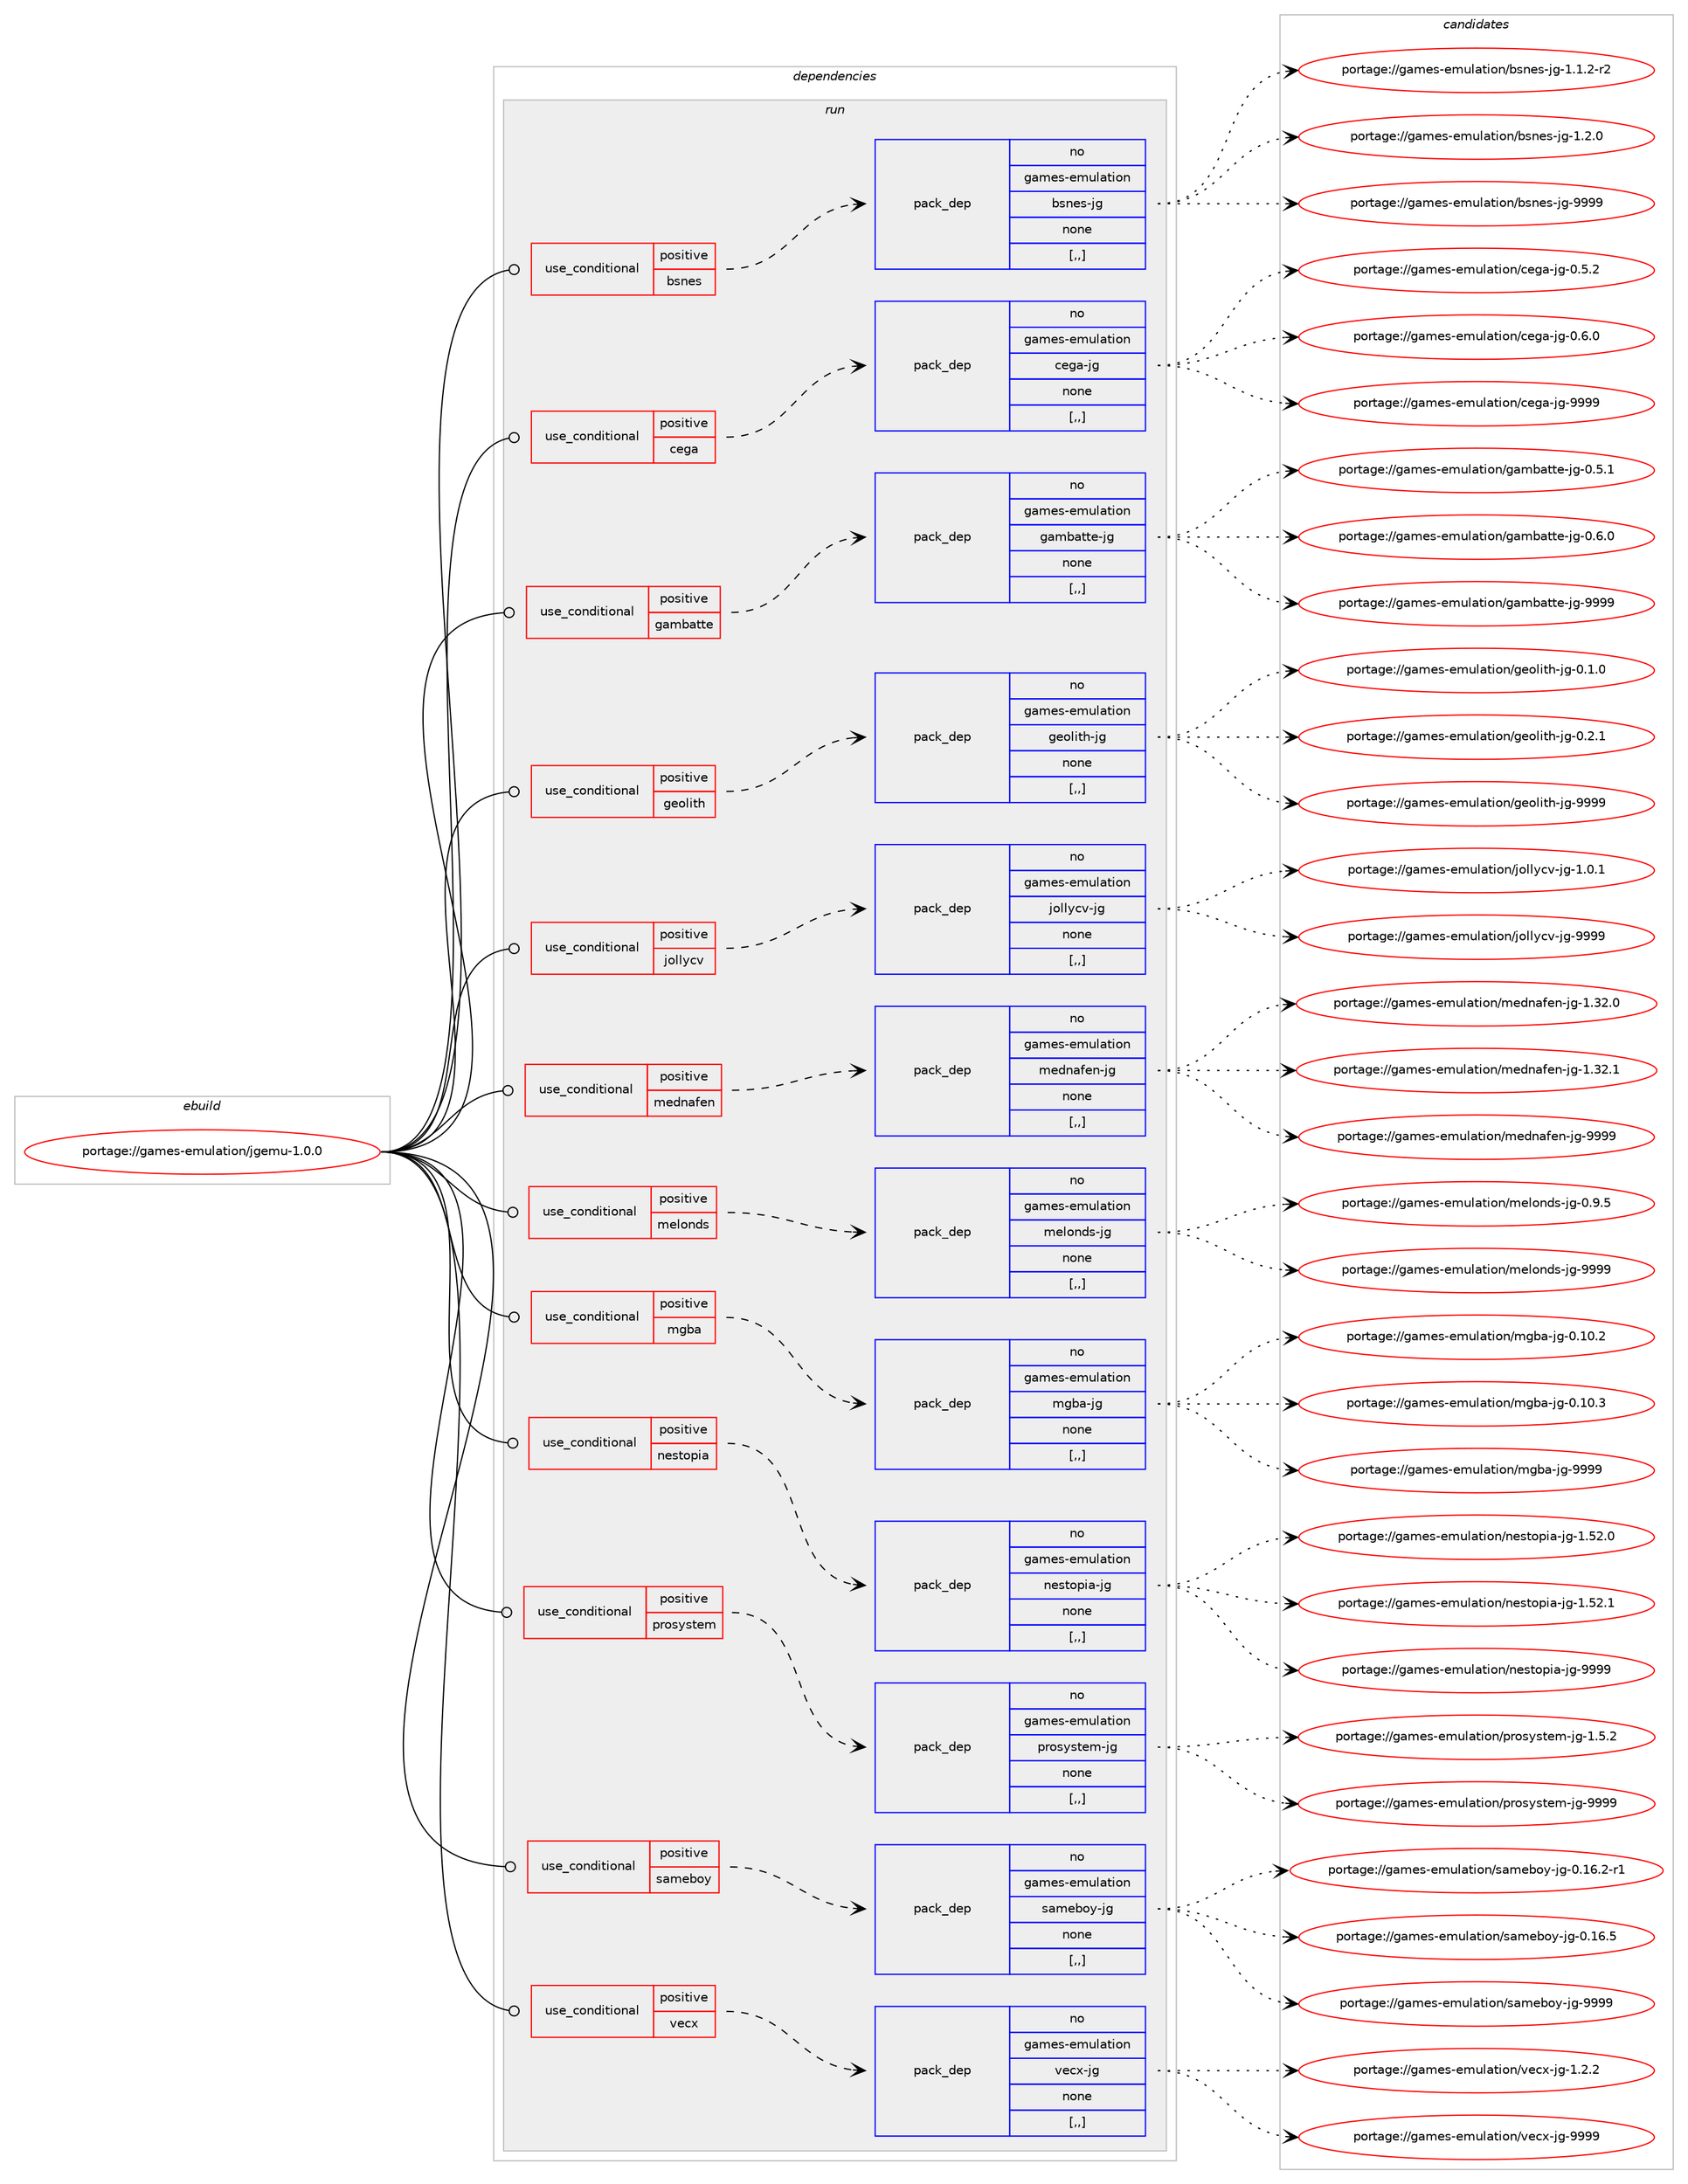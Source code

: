 digraph prolog {

# *************
# Graph options
# *************

newrank=true;
concentrate=true;
compound=true;
graph [rankdir=LR,fontname=Helvetica,fontsize=10,ranksep=1.5];#, ranksep=2.5, nodesep=0.2];
edge  [arrowhead=vee];
node  [fontname=Helvetica,fontsize=10];

# **********
# The ebuild
# **********

subgraph cluster_leftcol {
color=gray;
rank=same;
label=<<i>ebuild</i>>;
id [label="portage://games-emulation/jgemu-1.0.0", color=red, width=4, href="../games-emulation/jgemu-1.0.0.svg"];
}

# ****************
# The dependencies
# ****************

subgraph cluster_midcol {
color=gray;
label=<<i>dependencies</i>>;
subgraph cluster_compile {
fillcolor="#eeeeee";
style=filled;
label=<<i>compile</i>>;
}
subgraph cluster_compileandrun {
fillcolor="#eeeeee";
style=filled;
label=<<i>compile and run</i>>;
}
subgraph cluster_run {
fillcolor="#eeeeee";
style=filled;
label=<<i>run</i>>;
subgraph cond61903 {
dependency222806 [label=<<TABLE BORDER="0" CELLBORDER="1" CELLSPACING="0" CELLPADDING="4"><TR><TD ROWSPAN="3" CELLPADDING="10">use_conditional</TD></TR><TR><TD>positive</TD></TR><TR><TD>bsnes</TD></TR></TABLE>>, shape=none, color=red];
subgraph pack159432 {
dependency222807 [label=<<TABLE BORDER="0" CELLBORDER="1" CELLSPACING="0" CELLPADDING="4" WIDTH="220"><TR><TD ROWSPAN="6" CELLPADDING="30">pack_dep</TD></TR><TR><TD WIDTH="110">no</TD></TR><TR><TD>games-emulation</TD></TR><TR><TD>bsnes-jg</TD></TR><TR><TD>none</TD></TR><TR><TD>[,,]</TD></TR></TABLE>>, shape=none, color=blue];
}
dependency222806:e -> dependency222807:w [weight=20,style="dashed",arrowhead="vee"];
}
id:e -> dependency222806:w [weight=20,style="solid",arrowhead="odot"];
subgraph cond61904 {
dependency222808 [label=<<TABLE BORDER="0" CELLBORDER="1" CELLSPACING="0" CELLPADDING="4"><TR><TD ROWSPAN="3" CELLPADDING="10">use_conditional</TD></TR><TR><TD>positive</TD></TR><TR><TD>cega</TD></TR></TABLE>>, shape=none, color=red];
subgraph pack159433 {
dependency222809 [label=<<TABLE BORDER="0" CELLBORDER="1" CELLSPACING="0" CELLPADDING="4" WIDTH="220"><TR><TD ROWSPAN="6" CELLPADDING="30">pack_dep</TD></TR><TR><TD WIDTH="110">no</TD></TR><TR><TD>games-emulation</TD></TR><TR><TD>cega-jg</TD></TR><TR><TD>none</TD></TR><TR><TD>[,,]</TD></TR></TABLE>>, shape=none, color=blue];
}
dependency222808:e -> dependency222809:w [weight=20,style="dashed",arrowhead="vee"];
}
id:e -> dependency222808:w [weight=20,style="solid",arrowhead="odot"];
subgraph cond61905 {
dependency222810 [label=<<TABLE BORDER="0" CELLBORDER="1" CELLSPACING="0" CELLPADDING="4"><TR><TD ROWSPAN="3" CELLPADDING="10">use_conditional</TD></TR><TR><TD>positive</TD></TR><TR><TD>gambatte</TD></TR></TABLE>>, shape=none, color=red];
subgraph pack159434 {
dependency222811 [label=<<TABLE BORDER="0" CELLBORDER="1" CELLSPACING="0" CELLPADDING="4" WIDTH="220"><TR><TD ROWSPAN="6" CELLPADDING="30">pack_dep</TD></TR><TR><TD WIDTH="110">no</TD></TR><TR><TD>games-emulation</TD></TR><TR><TD>gambatte-jg</TD></TR><TR><TD>none</TD></TR><TR><TD>[,,]</TD></TR></TABLE>>, shape=none, color=blue];
}
dependency222810:e -> dependency222811:w [weight=20,style="dashed",arrowhead="vee"];
}
id:e -> dependency222810:w [weight=20,style="solid",arrowhead="odot"];
subgraph cond61906 {
dependency222812 [label=<<TABLE BORDER="0" CELLBORDER="1" CELLSPACING="0" CELLPADDING="4"><TR><TD ROWSPAN="3" CELLPADDING="10">use_conditional</TD></TR><TR><TD>positive</TD></TR><TR><TD>geolith</TD></TR></TABLE>>, shape=none, color=red];
subgraph pack159435 {
dependency222813 [label=<<TABLE BORDER="0" CELLBORDER="1" CELLSPACING="0" CELLPADDING="4" WIDTH="220"><TR><TD ROWSPAN="6" CELLPADDING="30">pack_dep</TD></TR><TR><TD WIDTH="110">no</TD></TR><TR><TD>games-emulation</TD></TR><TR><TD>geolith-jg</TD></TR><TR><TD>none</TD></TR><TR><TD>[,,]</TD></TR></TABLE>>, shape=none, color=blue];
}
dependency222812:e -> dependency222813:w [weight=20,style="dashed",arrowhead="vee"];
}
id:e -> dependency222812:w [weight=20,style="solid",arrowhead="odot"];
subgraph cond61907 {
dependency222814 [label=<<TABLE BORDER="0" CELLBORDER="1" CELLSPACING="0" CELLPADDING="4"><TR><TD ROWSPAN="3" CELLPADDING="10">use_conditional</TD></TR><TR><TD>positive</TD></TR><TR><TD>jollycv</TD></TR></TABLE>>, shape=none, color=red];
subgraph pack159436 {
dependency222815 [label=<<TABLE BORDER="0" CELLBORDER="1" CELLSPACING="0" CELLPADDING="4" WIDTH="220"><TR><TD ROWSPAN="6" CELLPADDING="30">pack_dep</TD></TR><TR><TD WIDTH="110">no</TD></TR><TR><TD>games-emulation</TD></TR><TR><TD>jollycv-jg</TD></TR><TR><TD>none</TD></TR><TR><TD>[,,]</TD></TR></TABLE>>, shape=none, color=blue];
}
dependency222814:e -> dependency222815:w [weight=20,style="dashed",arrowhead="vee"];
}
id:e -> dependency222814:w [weight=20,style="solid",arrowhead="odot"];
subgraph cond61908 {
dependency222816 [label=<<TABLE BORDER="0" CELLBORDER="1" CELLSPACING="0" CELLPADDING="4"><TR><TD ROWSPAN="3" CELLPADDING="10">use_conditional</TD></TR><TR><TD>positive</TD></TR><TR><TD>mednafen</TD></TR></TABLE>>, shape=none, color=red];
subgraph pack159437 {
dependency222817 [label=<<TABLE BORDER="0" CELLBORDER="1" CELLSPACING="0" CELLPADDING="4" WIDTH="220"><TR><TD ROWSPAN="6" CELLPADDING="30">pack_dep</TD></TR><TR><TD WIDTH="110">no</TD></TR><TR><TD>games-emulation</TD></TR><TR><TD>mednafen-jg</TD></TR><TR><TD>none</TD></TR><TR><TD>[,,]</TD></TR></TABLE>>, shape=none, color=blue];
}
dependency222816:e -> dependency222817:w [weight=20,style="dashed",arrowhead="vee"];
}
id:e -> dependency222816:w [weight=20,style="solid",arrowhead="odot"];
subgraph cond61909 {
dependency222818 [label=<<TABLE BORDER="0" CELLBORDER="1" CELLSPACING="0" CELLPADDING="4"><TR><TD ROWSPAN="3" CELLPADDING="10">use_conditional</TD></TR><TR><TD>positive</TD></TR><TR><TD>melonds</TD></TR></TABLE>>, shape=none, color=red];
subgraph pack159438 {
dependency222819 [label=<<TABLE BORDER="0" CELLBORDER="1" CELLSPACING="0" CELLPADDING="4" WIDTH="220"><TR><TD ROWSPAN="6" CELLPADDING="30">pack_dep</TD></TR><TR><TD WIDTH="110">no</TD></TR><TR><TD>games-emulation</TD></TR><TR><TD>melonds-jg</TD></TR><TR><TD>none</TD></TR><TR><TD>[,,]</TD></TR></TABLE>>, shape=none, color=blue];
}
dependency222818:e -> dependency222819:w [weight=20,style="dashed",arrowhead="vee"];
}
id:e -> dependency222818:w [weight=20,style="solid",arrowhead="odot"];
subgraph cond61910 {
dependency222820 [label=<<TABLE BORDER="0" CELLBORDER="1" CELLSPACING="0" CELLPADDING="4"><TR><TD ROWSPAN="3" CELLPADDING="10">use_conditional</TD></TR><TR><TD>positive</TD></TR><TR><TD>mgba</TD></TR></TABLE>>, shape=none, color=red];
subgraph pack159439 {
dependency222821 [label=<<TABLE BORDER="0" CELLBORDER="1" CELLSPACING="0" CELLPADDING="4" WIDTH="220"><TR><TD ROWSPAN="6" CELLPADDING="30">pack_dep</TD></TR><TR><TD WIDTH="110">no</TD></TR><TR><TD>games-emulation</TD></TR><TR><TD>mgba-jg</TD></TR><TR><TD>none</TD></TR><TR><TD>[,,]</TD></TR></TABLE>>, shape=none, color=blue];
}
dependency222820:e -> dependency222821:w [weight=20,style="dashed",arrowhead="vee"];
}
id:e -> dependency222820:w [weight=20,style="solid",arrowhead="odot"];
subgraph cond61911 {
dependency222822 [label=<<TABLE BORDER="0" CELLBORDER="1" CELLSPACING="0" CELLPADDING="4"><TR><TD ROWSPAN="3" CELLPADDING="10">use_conditional</TD></TR><TR><TD>positive</TD></TR><TR><TD>nestopia</TD></TR></TABLE>>, shape=none, color=red];
subgraph pack159440 {
dependency222823 [label=<<TABLE BORDER="0" CELLBORDER="1" CELLSPACING="0" CELLPADDING="4" WIDTH="220"><TR><TD ROWSPAN="6" CELLPADDING="30">pack_dep</TD></TR><TR><TD WIDTH="110">no</TD></TR><TR><TD>games-emulation</TD></TR><TR><TD>nestopia-jg</TD></TR><TR><TD>none</TD></TR><TR><TD>[,,]</TD></TR></TABLE>>, shape=none, color=blue];
}
dependency222822:e -> dependency222823:w [weight=20,style="dashed",arrowhead="vee"];
}
id:e -> dependency222822:w [weight=20,style="solid",arrowhead="odot"];
subgraph cond61912 {
dependency222824 [label=<<TABLE BORDER="0" CELLBORDER="1" CELLSPACING="0" CELLPADDING="4"><TR><TD ROWSPAN="3" CELLPADDING="10">use_conditional</TD></TR><TR><TD>positive</TD></TR><TR><TD>prosystem</TD></TR></TABLE>>, shape=none, color=red];
subgraph pack159441 {
dependency222825 [label=<<TABLE BORDER="0" CELLBORDER="1" CELLSPACING="0" CELLPADDING="4" WIDTH="220"><TR><TD ROWSPAN="6" CELLPADDING="30">pack_dep</TD></TR><TR><TD WIDTH="110">no</TD></TR><TR><TD>games-emulation</TD></TR><TR><TD>prosystem-jg</TD></TR><TR><TD>none</TD></TR><TR><TD>[,,]</TD></TR></TABLE>>, shape=none, color=blue];
}
dependency222824:e -> dependency222825:w [weight=20,style="dashed",arrowhead="vee"];
}
id:e -> dependency222824:w [weight=20,style="solid",arrowhead="odot"];
subgraph cond61913 {
dependency222826 [label=<<TABLE BORDER="0" CELLBORDER="1" CELLSPACING="0" CELLPADDING="4"><TR><TD ROWSPAN="3" CELLPADDING="10">use_conditional</TD></TR><TR><TD>positive</TD></TR><TR><TD>sameboy</TD></TR></TABLE>>, shape=none, color=red];
subgraph pack159442 {
dependency222827 [label=<<TABLE BORDER="0" CELLBORDER="1" CELLSPACING="0" CELLPADDING="4" WIDTH="220"><TR><TD ROWSPAN="6" CELLPADDING="30">pack_dep</TD></TR><TR><TD WIDTH="110">no</TD></TR><TR><TD>games-emulation</TD></TR><TR><TD>sameboy-jg</TD></TR><TR><TD>none</TD></TR><TR><TD>[,,]</TD></TR></TABLE>>, shape=none, color=blue];
}
dependency222826:e -> dependency222827:w [weight=20,style="dashed",arrowhead="vee"];
}
id:e -> dependency222826:w [weight=20,style="solid",arrowhead="odot"];
subgraph cond61914 {
dependency222828 [label=<<TABLE BORDER="0" CELLBORDER="1" CELLSPACING="0" CELLPADDING="4"><TR><TD ROWSPAN="3" CELLPADDING="10">use_conditional</TD></TR><TR><TD>positive</TD></TR><TR><TD>vecx</TD></TR></TABLE>>, shape=none, color=red];
subgraph pack159443 {
dependency222829 [label=<<TABLE BORDER="0" CELLBORDER="1" CELLSPACING="0" CELLPADDING="4" WIDTH="220"><TR><TD ROWSPAN="6" CELLPADDING="30">pack_dep</TD></TR><TR><TD WIDTH="110">no</TD></TR><TR><TD>games-emulation</TD></TR><TR><TD>vecx-jg</TD></TR><TR><TD>none</TD></TR><TR><TD>[,,]</TD></TR></TABLE>>, shape=none, color=blue];
}
dependency222828:e -> dependency222829:w [weight=20,style="dashed",arrowhead="vee"];
}
id:e -> dependency222828:w [weight=20,style="solid",arrowhead="odot"];
}
}

# **************
# The candidates
# **************

subgraph cluster_choices {
rank=same;
color=gray;
label=<<i>candidates</i>>;

subgraph choice159432 {
color=black;
nodesep=1;
choice1039710910111545101109117108971161051111104798115110101115451061034549464946504511450 [label="portage://games-emulation/bsnes-jg-1.1.2-r2", color=red, width=4,href="../games-emulation/bsnes-jg-1.1.2-r2.svg"];
choice103971091011154510110911710897116105111110479811511010111545106103454946504648 [label="portage://games-emulation/bsnes-jg-1.2.0", color=red, width=4,href="../games-emulation/bsnes-jg-1.2.0.svg"];
choice1039710910111545101109117108971161051111104798115110101115451061034557575757 [label="portage://games-emulation/bsnes-jg-9999", color=red, width=4,href="../games-emulation/bsnes-jg-9999.svg"];
dependency222807:e -> choice1039710910111545101109117108971161051111104798115110101115451061034549464946504511450:w [style=dotted,weight="100"];
dependency222807:e -> choice103971091011154510110911710897116105111110479811511010111545106103454946504648:w [style=dotted,weight="100"];
dependency222807:e -> choice1039710910111545101109117108971161051111104798115110101115451061034557575757:w [style=dotted,weight="100"];
}
subgraph choice159433 {
color=black;
nodesep=1;
choice10397109101115451011091171089711610511111047991011039745106103454846534650 [label="portage://games-emulation/cega-jg-0.5.2", color=red, width=4,href="../games-emulation/cega-jg-0.5.2.svg"];
choice10397109101115451011091171089711610511111047991011039745106103454846544648 [label="portage://games-emulation/cega-jg-0.6.0", color=red, width=4,href="../games-emulation/cega-jg-0.6.0.svg"];
choice103971091011154510110911710897116105111110479910110397451061034557575757 [label="portage://games-emulation/cega-jg-9999", color=red, width=4,href="../games-emulation/cega-jg-9999.svg"];
dependency222809:e -> choice10397109101115451011091171089711610511111047991011039745106103454846534650:w [style=dotted,weight="100"];
dependency222809:e -> choice10397109101115451011091171089711610511111047991011039745106103454846544648:w [style=dotted,weight="100"];
dependency222809:e -> choice103971091011154510110911710897116105111110479910110397451061034557575757:w [style=dotted,weight="100"];
}
subgraph choice159434 {
color=black;
nodesep=1;
choice1039710910111545101109117108971161051111104710397109989711611610145106103454846534649 [label="portage://games-emulation/gambatte-jg-0.5.1", color=red, width=4,href="../games-emulation/gambatte-jg-0.5.1.svg"];
choice1039710910111545101109117108971161051111104710397109989711611610145106103454846544648 [label="portage://games-emulation/gambatte-jg-0.6.0", color=red, width=4,href="../games-emulation/gambatte-jg-0.6.0.svg"];
choice10397109101115451011091171089711610511111047103971099897116116101451061034557575757 [label="portage://games-emulation/gambatte-jg-9999", color=red, width=4,href="../games-emulation/gambatte-jg-9999.svg"];
dependency222811:e -> choice1039710910111545101109117108971161051111104710397109989711611610145106103454846534649:w [style=dotted,weight="100"];
dependency222811:e -> choice1039710910111545101109117108971161051111104710397109989711611610145106103454846544648:w [style=dotted,weight="100"];
dependency222811:e -> choice10397109101115451011091171089711610511111047103971099897116116101451061034557575757:w [style=dotted,weight="100"];
}
subgraph choice159435 {
color=black;
nodesep=1;
choice1039710910111545101109117108971161051111104710310111110810511610445106103454846494648 [label="portage://games-emulation/geolith-jg-0.1.0", color=red, width=4,href="../games-emulation/geolith-jg-0.1.0.svg"];
choice1039710910111545101109117108971161051111104710310111110810511610445106103454846504649 [label="portage://games-emulation/geolith-jg-0.2.1", color=red, width=4,href="../games-emulation/geolith-jg-0.2.1.svg"];
choice10397109101115451011091171089711610511111047103101111108105116104451061034557575757 [label="portage://games-emulation/geolith-jg-9999", color=red, width=4,href="../games-emulation/geolith-jg-9999.svg"];
dependency222813:e -> choice1039710910111545101109117108971161051111104710310111110810511610445106103454846494648:w [style=dotted,weight="100"];
dependency222813:e -> choice1039710910111545101109117108971161051111104710310111110810511610445106103454846504649:w [style=dotted,weight="100"];
dependency222813:e -> choice10397109101115451011091171089711610511111047103101111108105116104451061034557575757:w [style=dotted,weight="100"];
}
subgraph choice159436 {
color=black;
nodesep=1;
choice103971091011154510110911710897116105111110471061111081081219911845106103454946484649 [label="portage://games-emulation/jollycv-jg-1.0.1", color=red, width=4,href="../games-emulation/jollycv-jg-1.0.1.svg"];
choice1039710910111545101109117108971161051111104710611110810812199118451061034557575757 [label="portage://games-emulation/jollycv-jg-9999", color=red, width=4,href="../games-emulation/jollycv-jg-9999.svg"];
dependency222815:e -> choice103971091011154510110911710897116105111110471061111081081219911845106103454946484649:w [style=dotted,weight="100"];
dependency222815:e -> choice1039710910111545101109117108971161051111104710611110810812199118451061034557575757:w [style=dotted,weight="100"];
}
subgraph choice159437 {
color=black;
nodesep=1;
choice10397109101115451011091171089711610511111047109101100110971021011104510610345494651504648 [label="portage://games-emulation/mednafen-jg-1.32.0", color=red, width=4,href="../games-emulation/mednafen-jg-1.32.0.svg"];
choice10397109101115451011091171089711610511111047109101100110971021011104510610345494651504649 [label="portage://games-emulation/mednafen-jg-1.32.1", color=red, width=4,href="../games-emulation/mednafen-jg-1.32.1.svg"];
choice1039710910111545101109117108971161051111104710910110011097102101110451061034557575757 [label="portage://games-emulation/mednafen-jg-9999", color=red, width=4,href="../games-emulation/mednafen-jg-9999.svg"];
dependency222817:e -> choice10397109101115451011091171089711610511111047109101100110971021011104510610345494651504648:w [style=dotted,weight="100"];
dependency222817:e -> choice10397109101115451011091171089711610511111047109101100110971021011104510610345494651504649:w [style=dotted,weight="100"];
dependency222817:e -> choice1039710910111545101109117108971161051111104710910110011097102101110451061034557575757:w [style=dotted,weight="100"];
}
subgraph choice159438 {
color=black;
nodesep=1;
choice1039710910111545101109117108971161051111104710910110811111010011545106103454846574653 [label="portage://games-emulation/melonds-jg-0.9.5", color=red, width=4,href="../games-emulation/melonds-jg-0.9.5.svg"];
choice10397109101115451011091171089711610511111047109101108111110100115451061034557575757 [label="portage://games-emulation/melonds-jg-9999", color=red, width=4,href="../games-emulation/melonds-jg-9999.svg"];
dependency222819:e -> choice1039710910111545101109117108971161051111104710910110811111010011545106103454846574653:w [style=dotted,weight="100"];
dependency222819:e -> choice10397109101115451011091171089711610511111047109101108111110100115451061034557575757:w [style=dotted,weight="100"];
}
subgraph choice159439 {
color=black;
nodesep=1;
choice1039710910111545101109117108971161051111104710910398974510610345484649484650 [label="portage://games-emulation/mgba-jg-0.10.2", color=red, width=4,href="../games-emulation/mgba-jg-0.10.2.svg"];
choice1039710910111545101109117108971161051111104710910398974510610345484649484651 [label="portage://games-emulation/mgba-jg-0.10.3", color=red, width=4,href="../games-emulation/mgba-jg-0.10.3.svg"];
choice103971091011154510110911710897116105111110471091039897451061034557575757 [label="portage://games-emulation/mgba-jg-9999", color=red, width=4,href="../games-emulation/mgba-jg-9999.svg"];
dependency222821:e -> choice1039710910111545101109117108971161051111104710910398974510610345484649484650:w [style=dotted,weight="100"];
dependency222821:e -> choice1039710910111545101109117108971161051111104710910398974510610345484649484651:w [style=dotted,weight="100"];
dependency222821:e -> choice103971091011154510110911710897116105111110471091039897451061034557575757:w [style=dotted,weight="100"];
}
subgraph choice159440 {
color=black;
nodesep=1;
choice10397109101115451011091171089711610511111047110101115116111112105974510610345494653504648 [label="portage://games-emulation/nestopia-jg-1.52.0", color=red, width=4,href="../games-emulation/nestopia-jg-1.52.0.svg"];
choice10397109101115451011091171089711610511111047110101115116111112105974510610345494653504649 [label="portage://games-emulation/nestopia-jg-1.52.1", color=red, width=4,href="../games-emulation/nestopia-jg-1.52.1.svg"];
choice1039710910111545101109117108971161051111104711010111511611111210597451061034557575757 [label="portage://games-emulation/nestopia-jg-9999", color=red, width=4,href="../games-emulation/nestopia-jg-9999.svg"];
dependency222823:e -> choice10397109101115451011091171089711610511111047110101115116111112105974510610345494653504648:w [style=dotted,weight="100"];
dependency222823:e -> choice10397109101115451011091171089711610511111047110101115116111112105974510610345494653504649:w [style=dotted,weight="100"];
dependency222823:e -> choice1039710910111545101109117108971161051111104711010111511611111210597451061034557575757:w [style=dotted,weight="100"];
}
subgraph choice159441 {
color=black;
nodesep=1;
choice1039710910111545101109117108971161051111104711211411111512111511610110945106103454946534650 [label="portage://games-emulation/prosystem-jg-1.5.2", color=red, width=4,href="../games-emulation/prosystem-jg-1.5.2.svg"];
choice10397109101115451011091171089711610511111047112114111115121115116101109451061034557575757 [label="portage://games-emulation/prosystem-jg-9999", color=red, width=4,href="../games-emulation/prosystem-jg-9999.svg"];
dependency222825:e -> choice1039710910111545101109117108971161051111104711211411111512111511610110945106103454946534650:w [style=dotted,weight="100"];
dependency222825:e -> choice10397109101115451011091171089711610511111047112114111115121115116101109451061034557575757:w [style=dotted,weight="100"];
}
subgraph choice159442 {
color=black;
nodesep=1;
choice10397109101115451011091171089711610511111047115971091019811112145106103454846495446504511449 [label="portage://games-emulation/sameboy-jg-0.16.2-r1", color=red, width=4,href="../games-emulation/sameboy-jg-0.16.2-r1.svg"];
choice1039710910111545101109117108971161051111104711597109101981111214510610345484649544653 [label="portage://games-emulation/sameboy-jg-0.16.5", color=red, width=4,href="../games-emulation/sameboy-jg-0.16.5.svg"];
choice103971091011154510110911710897116105111110471159710910198111121451061034557575757 [label="portage://games-emulation/sameboy-jg-9999", color=red, width=4,href="../games-emulation/sameboy-jg-9999.svg"];
dependency222827:e -> choice10397109101115451011091171089711610511111047115971091019811112145106103454846495446504511449:w [style=dotted,weight="100"];
dependency222827:e -> choice1039710910111545101109117108971161051111104711597109101981111214510610345484649544653:w [style=dotted,weight="100"];
dependency222827:e -> choice103971091011154510110911710897116105111110471159710910198111121451061034557575757:w [style=dotted,weight="100"];
}
subgraph choice159443 {
color=black;
nodesep=1;
choice103971091011154510110911710897116105111110471181019912045106103454946504650 [label="portage://games-emulation/vecx-jg-1.2.2", color=red, width=4,href="../games-emulation/vecx-jg-1.2.2.svg"];
choice1039710910111545101109117108971161051111104711810199120451061034557575757 [label="portage://games-emulation/vecx-jg-9999", color=red, width=4,href="../games-emulation/vecx-jg-9999.svg"];
dependency222829:e -> choice103971091011154510110911710897116105111110471181019912045106103454946504650:w [style=dotted,weight="100"];
dependency222829:e -> choice1039710910111545101109117108971161051111104711810199120451061034557575757:w [style=dotted,weight="100"];
}
}

}
